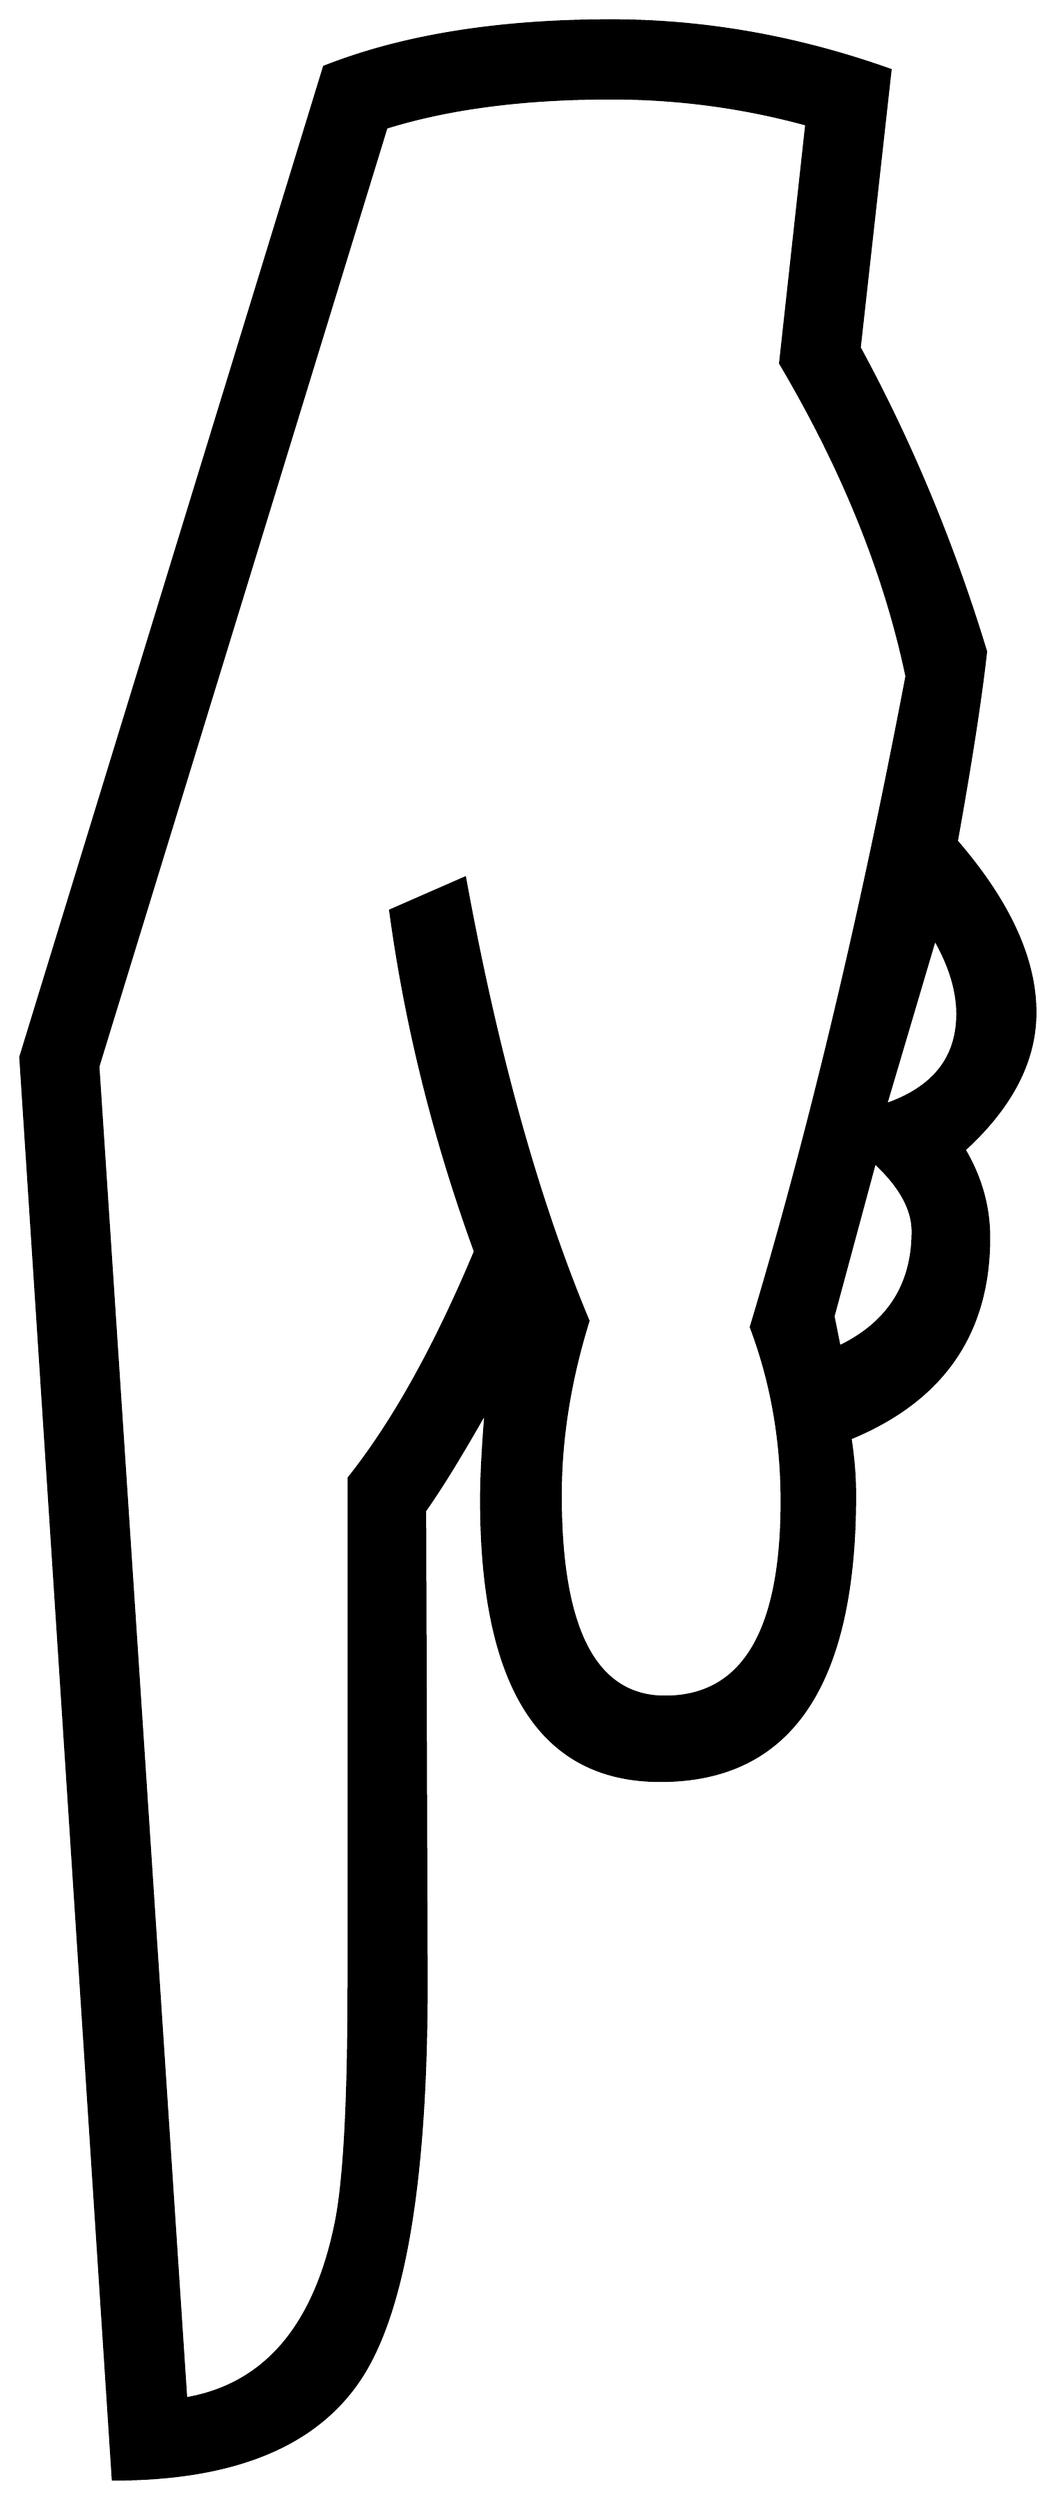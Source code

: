 


\begin{tikzpicture}[y=0.80pt, x=0.80pt, yscale=-1.0, xscale=1.0, inner sep=0pt, outer sep=0pt]
\begin{scope}[shift={(100.0,1800.0)},nonzero rule]
  \path[draw=.,fill=.,line width=1.600pt] (830.0,-830.0) .. controls
    (830.0,-798.667) and (814.667,-769.0) .. (784.0,-741.0) ..
    controls (794.667,-723.0) and (800.0,-704.0) .. (800.0,-684.0)
    .. controls (800.0,-622.0) and (770.0,-578.667) ..
    (710.0,-554.0) .. controls (712.0,-541.333) and (713.0,-529.0)
    .. (713.0,-517.0) .. controls (713.0,-393.667) and
    (671.0,-332.0) .. (587.0,-332.0) .. controls (509.667,-332.0)
    and (471.0,-392.667) .. (471.0,-514.0) .. controls
    (471.0,-528.667) and (472.0,-548.0) .. (474.0,-572.0) ..
    controls (457.333,-542.667) and (444.0,-521.0) .. (434.0,-507.0)
    -- (435.0,-201.0) .. controls (435.0,-77.667) and (421.667,6.333)
    .. (395.0,51.0) .. controls (367.0,97.667) and (312.667,121.0)
    .. (232.0,121.0) -- (172.0,-801.0) -- (369.0,-1443.0) ..
    controls (419.667,-1463.0) and (481.667,-1473.0) ..
    (555.0,-1473.0) .. controls (615.667,-1473.0) and
    (676.0,-1462.333) .. (736.0,-1441.0) -- (716.0,-1261.0) ..
    controls (749.333,-1199.667) and (776.667,-1134.0) ..
    (798.0,-1064.0) .. controls (794.667,-1034.0) and
    (788.333,-993.0) .. (779.0,-941.0) .. controls (813.0,-901.667)
    and (830.0,-864.667) .. (830.0,-830.0) -- cycle(780.0,-829.0)
    .. controls (780.0,-844.333) and (775.0,-860.667) ..
    (765.0,-878.0) -- (733.0,-770.0) .. controls (764.333,-780.667)
    and (780.0,-800.333) .. (780.0,-829.0) -- cycle(751.0,-688.0)
    .. controls (751.0,-702.667) and (742.667,-717.667) ..
    (726.0,-733.0) -- (699.0,-633.0) -- (703.0,-613.0) ..
    controls (735.0,-628.333) and (751.0,-653.333) .. (751.0,-688.0)
    -- cycle(747.0,-1048.0) .. controls (733.0,-1114.667) and
    (705.667,-1182.333) .. (665.0,-1251.0) -- (682.0,-1406.0) ..
    controls (640.667,-1417.333) and (598.333,-1423.0) ..
    (555.0,-1423.0) .. controls (498.333,-1423.0) and
    (449.667,-1416.667) .. (409.0,-1404.0) -- (222.0,-795.0) --
    (279.0,69.0) .. controls (329.667,60.333) and (362.0,23.333) ..
    (376.0,-42.0) .. controls (382.0,-68.667) and (385.0,-121.667)
    .. (385.0,-201.0) -- (385.0,-528.0) .. controls
    (413.667,-564.0) and (441.0,-613.0) .. (467.0,-675.0) ..
    controls (440.333,-748.333) and (422.0,-822.0) .. (412.0,-896.0)
    -- (460.0,-917.0) .. controls (480.667,-803.667) and
    (507.333,-708.0) .. (540.0,-630.0) .. controls (528.0,-591.333)
    and (522.0,-553.667) .. (522.0,-517.0) .. controls
    (522.0,-429.667) and (544.667,-386.0) .. (590.0,-386.0) ..
    controls (640.667,-386.0) and (666.0,-428.333) .. (666.0,-513.0)
    .. controls (666.0,-553.0) and (659.333,-590.667) ..
    (646.0,-626.0) .. controls (683.333,-750.0) and (717.0,-890.667)
    .. (747.0,-1048.0) -- cycle;
\end{scope}

\end{tikzpicture}

